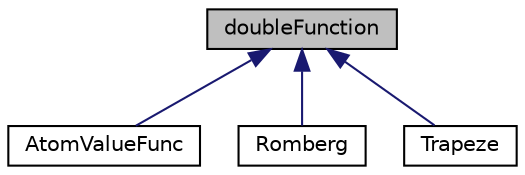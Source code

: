 digraph "doubleFunction"
{
  edge [fontname="Helvetica",fontsize="10",labelfontname="Helvetica",labelfontsize="10"];
  node [fontname="Helvetica",fontsize="10",shape=record];
  Node0 [label="doubleFunction",height=0.2,width=0.4,color="black", fillcolor="grey75", style="filled", fontcolor="black"];
  Node0 -> Node1 [dir="back",color="midnightblue",fontsize="10",style="solid",fontname="Helvetica"];
  Node1 [label="AtomValueFunc",height=0.2,width=0.4,color="black", fillcolor="white", style="filled",URL="$classAtomValueFunc.html"];
  Node0 -> Node2 [dir="back",color="midnightblue",fontsize="10",style="solid",fontname="Helvetica"];
  Node2 [label="Romberg",height=0.2,width=0.4,color="black", fillcolor="white", style="filled",URL="$classRomberg.html"];
  Node0 -> Node3 [dir="back",color="midnightblue",fontsize="10",style="solid",fontname="Helvetica"];
  Node3 [label="Trapeze",height=0.2,width=0.4,color="black", fillcolor="white", style="filled",URL="$classTrapeze.html"];
}
